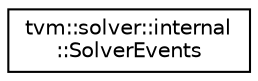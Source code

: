 digraph "Graphical Class Hierarchy"
{
  edge [fontname="Helvetica",fontsize="10",labelfontname="Helvetica",labelfontsize="10"];
  node [fontname="Helvetica",fontsize="10",shape=record];
  rankdir="LR";
  Node0 [label="tvm::solver::internal\l::SolverEvents",height=0.2,width=0.4,color="black", fillcolor="white", style="filled",URL="$classtvm_1_1solver_1_1internal_1_1SolverEvents.html"];
}
